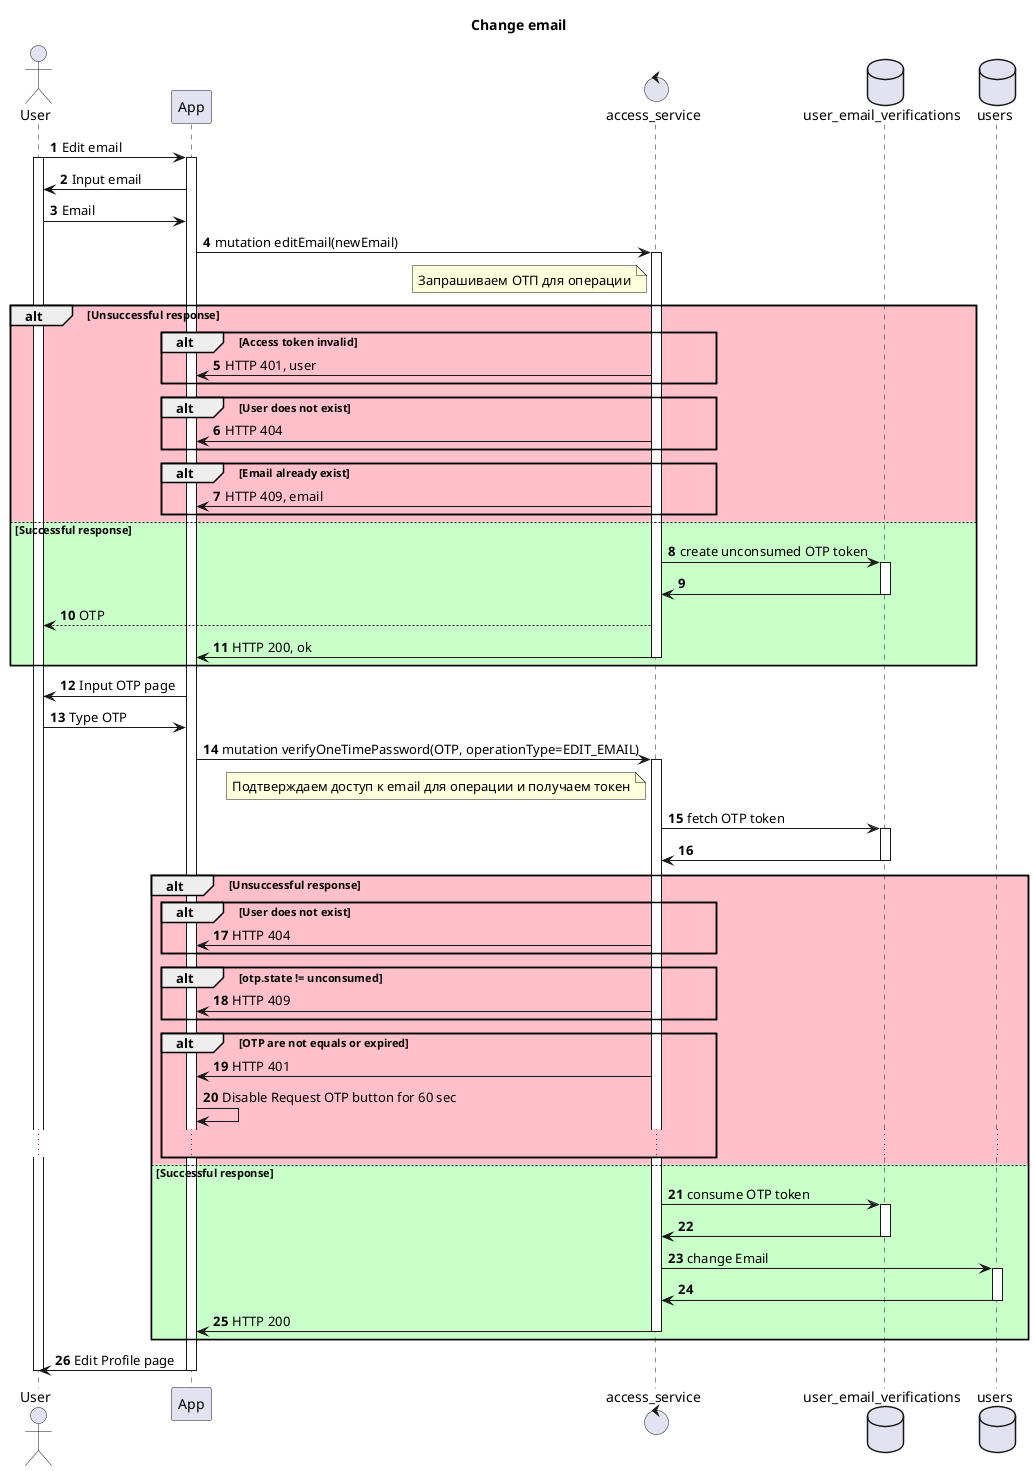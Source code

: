 @startuml
actor User as U
participant App as GUI
control access_service as AC
database user_email_verifications as UMVT
database users as UD

title "Change email"
autonumber
U -> GUI: Edit email
activate U
activate GUI
GUI -> U: Input email
U -> GUI: Email
GUI -> AC: mutation editEmail(newEmail)
note left AC
Запрашиваем ОТП для операции
end note
activate AC

alt #Pink Unsuccessful response

alt #Pink Access token invalid
AC -> GUI: HTTP 401, user
end

alt #Pink User does not exist
AC -> GUI: HTTP 404
end

alt #Pink Email already exist
AC -> GUI: HTTP 409, email
end

else #Technology Successful response
AC -> UMVT: create unconsumed OTP token

activate UMVT
UMVT -> AC:
deactivate UMVT
AC --> U: OTP
AC -> GUI: HTTP 200, ok
deactivate AC
end

GUI -> U: Input OTP page
U -> GUI: Type OTP
GUI -> AC: mutation verifyOneTimePassword(OTP, operationType=EDIT_EMAIL)
note left AC
Подтверждаем доступ к email для операции и получаем токен
end note

activate AC
AC -> UMVT: fetch OTP token
activate UMVT
UMVT -> AC:
deactivate UMVT

alt #Pink Unsuccessful response

alt #Pink User does not exist
AC -> GUI: HTTP 404
end

alt #Pink otp.state != unconsumed
AC -> GUI: HTTP 409
end

alt #Pink OTP are not equals or expired
AC -> GUI: HTTP 401
GUI -> GUI: Disable Request OTP button for 60 sec
...
end


else #Technology Successful response
AC -> UMVT: consume OTP token
activate UMVT
UMVT -> AC:
deactivate UMVT
AC -> UD: change Email
activate UD
UD -> AC:
deactivate UD
AC -> GUI: HTTP 200
deactivate AC
end

GUI -> U: Edit Profile page
deactivate GUI
deactivate U
@enduml